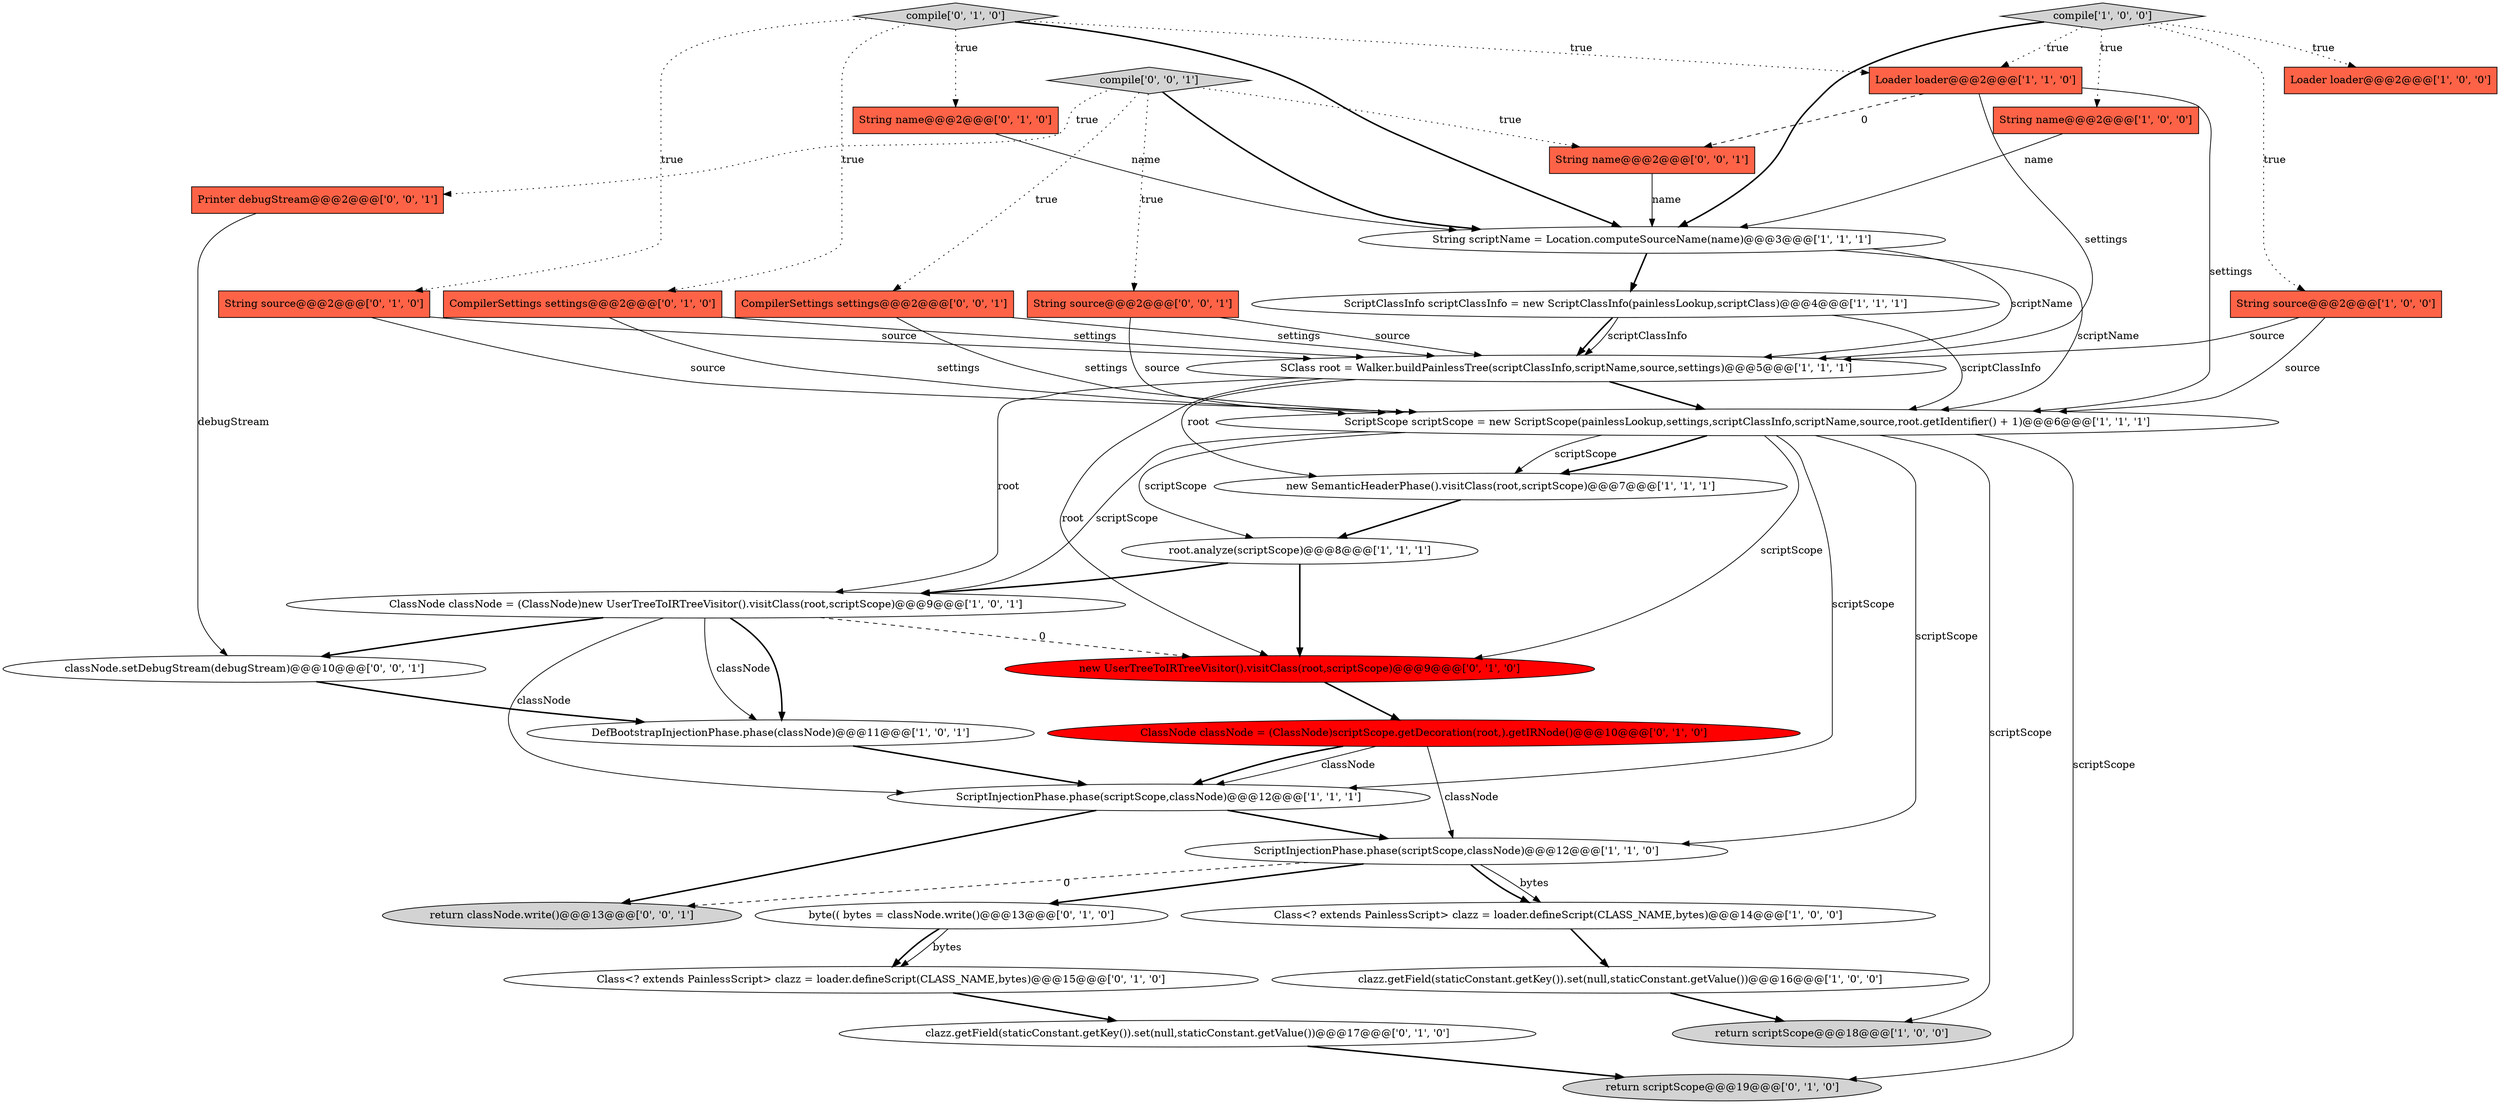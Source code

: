 digraph {
30 [style = filled, label = "classNode.setDebugStream(debugStream)@@@10@@@['0', '0', '1']", fillcolor = white, shape = ellipse image = "AAA0AAABBB3BBB"];
10 [style = filled, label = "Loader loader@@@2@@@['1', '0', '0']", fillcolor = tomato, shape = box image = "AAA0AAABBB1BBB"];
2 [style = filled, label = "String source@@@2@@@['1', '0', '0']", fillcolor = tomato, shape = box image = "AAA0AAABBB1BBB"];
25 [style = filled, label = "compile['0', '1', '0']", fillcolor = lightgray, shape = diamond image = "AAA0AAABBB2BBB"];
7 [style = filled, label = "ScriptInjectionPhase.phase(scriptScope,classNode)@@@12@@@['1', '1', '1']", fillcolor = white, shape = ellipse image = "AAA0AAABBB1BBB"];
21 [style = filled, label = "Class<? extends PainlessScript> clazz = loader.defineScript(CLASS_NAME,bytes)@@@15@@@['0', '1', '0']", fillcolor = white, shape = ellipse image = "AAA0AAABBB2BBB"];
17 [style = filled, label = "ScriptScope scriptScope = new ScriptScope(painlessLookup,settings,scriptClassInfo,scriptName,source,root.getIdentifier() + 1)@@@6@@@['1', '1', '1']", fillcolor = white, shape = ellipse image = "AAA0AAABBB1BBB"];
1 [style = filled, label = "String name@@@2@@@['1', '0', '0']", fillcolor = tomato, shape = box image = "AAA0AAABBB1BBB"];
5 [style = filled, label = "return scriptScope@@@18@@@['1', '0', '0']", fillcolor = lightgray, shape = ellipse image = "AAA0AAABBB1BBB"];
26 [style = filled, label = "byte(( bytes = classNode.write()@@@13@@@['0', '1', '0']", fillcolor = white, shape = ellipse image = "AAA0AAABBB2BBB"];
23 [style = filled, label = "String name@@@2@@@['0', '1', '0']", fillcolor = tomato, shape = box image = "AAA0AAABBB2BBB"];
27 [style = filled, label = "return scriptScope@@@19@@@['0', '1', '0']", fillcolor = lightgray, shape = ellipse image = "AAA0AAABBB2BBB"];
31 [style = filled, label = "String source@@@2@@@['0', '0', '1']", fillcolor = tomato, shape = box image = "AAA0AAABBB3BBB"];
15 [style = filled, label = "Class<? extends PainlessScript> clazz = loader.defineScript(CLASS_NAME,bytes)@@@14@@@['1', '0', '0']", fillcolor = white, shape = ellipse image = "AAA0AAABBB1BBB"];
19 [style = filled, label = "String source@@@2@@@['0', '1', '0']", fillcolor = tomato, shape = box image = "AAA0AAABBB2BBB"];
13 [style = filled, label = "String scriptName = Location.computeSourceName(name)@@@3@@@['1', '1', '1']", fillcolor = white, shape = ellipse image = "AAA0AAABBB1BBB"];
8 [style = filled, label = "ClassNode classNode = (ClassNode)new UserTreeToIRTreeVisitor().visitClass(root,scriptScope)@@@9@@@['1', '0', '1']", fillcolor = white, shape = ellipse image = "AAA0AAABBB1BBB"];
32 [style = filled, label = "Printer debugStream@@@2@@@['0', '0', '1']", fillcolor = tomato, shape = box image = "AAA0AAABBB3BBB"];
22 [style = filled, label = "new UserTreeToIRTreeVisitor().visitClass(root,scriptScope)@@@9@@@['0', '1', '0']", fillcolor = red, shape = ellipse image = "AAA1AAABBB2BBB"];
12 [style = filled, label = "clazz.getField(staticConstant.getKey()).set(null,staticConstant.getValue())@@@16@@@['1', '0', '0']", fillcolor = white, shape = ellipse image = "AAA0AAABBB1BBB"];
14 [style = filled, label = "Loader loader@@@2@@@['1', '1', '0']", fillcolor = tomato, shape = box image = "AAA0AAABBB1BBB"];
20 [style = filled, label = "CompilerSettings settings@@@2@@@['0', '1', '0']", fillcolor = tomato, shape = box image = "AAA0AAABBB2BBB"];
0 [style = filled, label = "ScriptInjectionPhase.phase(scriptScope,classNode)@@@12@@@['1', '1', '0']", fillcolor = white, shape = ellipse image = "AAA0AAABBB1BBB"];
9 [style = filled, label = "new SemanticHeaderPhase().visitClass(root,scriptScope)@@@7@@@['1', '1', '1']", fillcolor = white, shape = ellipse image = "AAA0AAABBB1BBB"];
24 [style = filled, label = "ClassNode classNode = (ClassNode)scriptScope.getDecoration(root,).getIRNode()@@@10@@@['0', '1', '0']", fillcolor = red, shape = ellipse image = "AAA1AAABBB2BBB"];
29 [style = filled, label = "compile['0', '0', '1']", fillcolor = lightgray, shape = diamond image = "AAA0AAABBB3BBB"];
33 [style = filled, label = "return classNode.write()@@@13@@@['0', '0', '1']", fillcolor = lightgray, shape = ellipse image = "AAA0AAABBB3BBB"];
34 [style = filled, label = "String name@@@2@@@['0', '0', '1']", fillcolor = tomato, shape = box image = "AAA0AAABBB3BBB"];
28 [style = filled, label = "CompilerSettings settings@@@2@@@['0', '0', '1']", fillcolor = tomato, shape = box image = "AAA0AAABBB3BBB"];
16 [style = filled, label = "compile['1', '0', '0']", fillcolor = lightgray, shape = diamond image = "AAA0AAABBB1BBB"];
6 [style = filled, label = "root.analyze(scriptScope)@@@8@@@['1', '1', '1']", fillcolor = white, shape = ellipse image = "AAA0AAABBB1BBB"];
11 [style = filled, label = "DefBootstrapInjectionPhase.phase(classNode)@@@11@@@['1', '0', '1']", fillcolor = white, shape = ellipse image = "AAA0AAABBB1BBB"];
4 [style = filled, label = "ScriptClassInfo scriptClassInfo = new ScriptClassInfo(painlessLookup,scriptClass)@@@4@@@['1', '1', '1']", fillcolor = white, shape = ellipse image = "AAA0AAABBB1BBB"];
18 [style = filled, label = "clazz.getField(staticConstant.getKey()).set(null,staticConstant.getValue())@@@17@@@['0', '1', '0']", fillcolor = white, shape = ellipse image = "AAA0AAABBB2BBB"];
3 [style = filled, label = "SClass root = Walker.buildPainlessTree(scriptClassInfo,scriptName,source,settings)@@@5@@@['1', '1', '1']", fillcolor = white, shape = ellipse image = "AAA0AAABBB1BBB"];
8->30 [style = bold, label=""];
17->0 [style = solid, label="scriptScope"];
0->15 [style = solid, label="bytes"];
31->3 [style = solid, label="source"];
4->3 [style = bold, label=""];
16->13 [style = bold, label=""];
17->27 [style = solid, label="scriptScope"];
20->17 [style = solid, label="settings"];
13->3 [style = solid, label="scriptName"];
16->2 [style = dotted, label="true"];
0->26 [style = bold, label=""];
12->5 [style = bold, label=""];
14->34 [style = dashed, label="0"];
6->22 [style = bold, label=""];
25->13 [style = bold, label=""];
2->17 [style = solid, label="source"];
29->34 [style = dotted, label="true"];
2->3 [style = solid, label="source"];
17->9 [style = bold, label=""];
4->17 [style = solid, label="scriptClassInfo"];
3->8 [style = solid, label="root"];
14->17 [style = solid, label="settings"];
26->21 [style = solid, label="bytes"];
24->0 [style = solid, label="classNode"];
17->7 [style = solid, label="scriptScope"];
19->17 [style = solid, label="source"];
7->0 [style = bold, label=""];
25->14 [style = dotted, label="true"];
8->11 [style = solid, label="classNode"];
16->10 [style = dotted, label="true"];
0->15 [style = bold, label=""];
21->18 [style = bold, label=""];
24->7 [style = solid, label="classNode"];
9->6 [style = bold, label=""];
26->21 [style = bold, label=""];
19->3 [style = solid, label="source"];
8->22 [style = dashed, label="0"];
23->13 [style = solid, label="name"];
17->22 [style = solid, label="scriptScope"];
30->11 [style = bold, label=""];
7->33 [style = bold, label=""];
17->9 [style = solid, label="scriptScope"];
32->30 [style = solid, label="debugStream"];
17->6 [style = solid, label="scriptScope"];
17->5 [style = solid, label="scriptScope"];
29->28 [style = dotted, label="true"];
16->1 [style = dotted, label="true"];
18->27 [style = bold, label=""];
13->17 [style = solid, label="scriptName"];
3->9 [style = solid, label="root"];
20->3 [style = solid, label="settings"];
0->33 [style = dashed, label="0"];
25->20 [style = dotted, label="true"];
6->8 [style = bold, label=""];
34->13 [style = solid, label="name"];
16->14 [style = dotted, label="true"];
1->13 [style = solid, label="name"];
31->17 [style = solid, label="source"];
17->8 [style = solid, label="scriptScope"];
28->3 [style = solid, label="settings"];
3->17 [style = bold, label=""];
14->3 [style = solid, label="settings"];
29->31 [style = dotted, label="true"];
15->12 [style = bold, label=""];
3->22 [style = solid, label="root"];
28->17 [style = solid, label="settings"];
22->24 [style = bold, label=""];
25->23 [style = dotted, label="true"];
24->7 [style = bold, label=""];
4->3 [style = solid, label="scriptClassInfo"];
8->11 [style = bold, label=""];
25->19 [style = dotted, label="true"];
29->32 [style = dotted, label="true"];
13->4 [style = bold, label=""];
11->7 [style = bold, label=""];
8->7 [style = solid, label="classNode"];
29->13 [style = bold, label=""];
}
